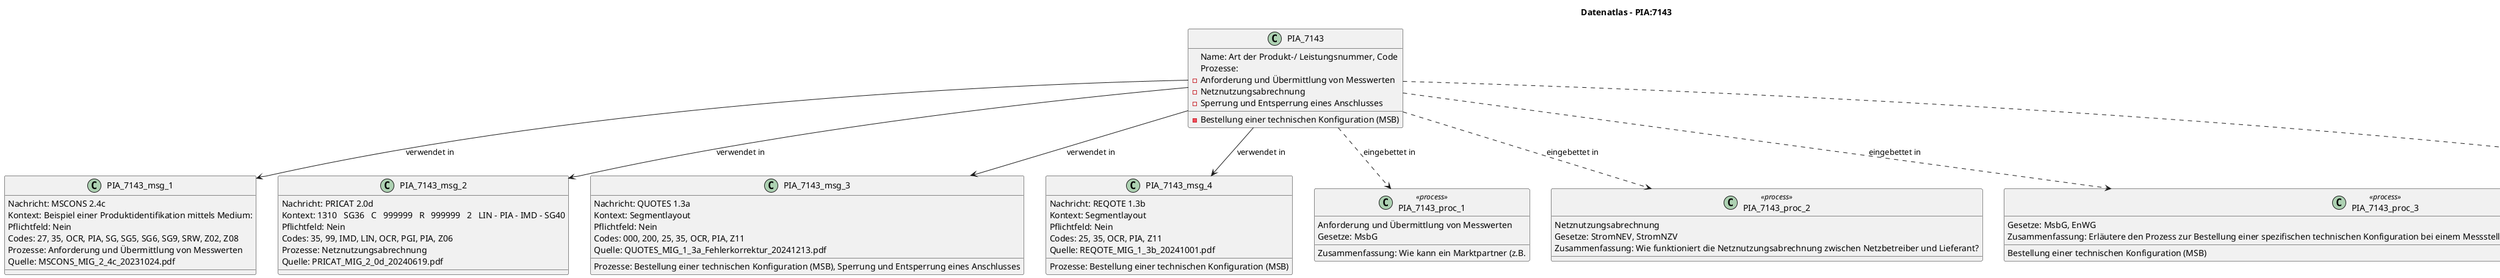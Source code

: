 @startuml
title Datenatlas – PIA:7143
class PIA_7143 {
  Name: Art der Produkt-/ Leistungsnummer, Code
  Prozesse:
    - Anforderung und Übermittlung von Messwerten
    - Netznutzungsabrechnung
    - Bestellung einer technischen Konfiguration (MSB)
    - Sperrung und Entsperrung eines Anschlusses
}
class PIA_7143_msg_1 {
  Nachricht: MSCONS 2.4c
  Kontext: Beispiel einer Produktidentifikation mittels Medium:
  Pflichtfeld: Nein
  Codes: 27, 35, OCR, PIA, SG, SG5, SG6, SG9, SRW, Z02, Z08
  Prozesse: Anforderung und Übermittlung von Messwerten
  Quelle: MSCONS_MIG_2_4c_20231024.pdf
}
PIA_7143 --> PIA_7143_msg_1 : verwendet in
class PIA_7143_msg_2 {
  Nachricht: PRICAT 2.0d
  Kontext: 1310   SG36   C   999999   R   999999   2   LIN - PIA - IMD - SG40
  Pflichtfeld: Nein
  Codes: 35, 99, IMD, LIN, OCR, PGI, PIA, Z06
  Prozesse: Netznutzungsabrechnung
  Quelle: PRICAT_MIG_2_0d_20240619.pdf
}
PIA_7143 --> PIA_7143_msg_2 : verwendet in
class PIA_7143_msg_3 {
  Nachricht: QUOTES 1.3a
  Kontext: Segmentlayout
  Pflichtfeld: Nein
  Codes: 000, 200, 25, 35, OCR, PIA, Z11
  Prozesse: Bestellung einer technischen Konfiguration (MSB), Sperrung und Entsperrung eines Anschlusses
  Quelle: QUOTES_MIG_1_3a_Fehlerkorrektur_20241213.pdf
}
PIA_7143 --> PIA_7143_msg_3 : verwendet in
class PIA_7143_msg_4 {
  Nachricht: REQOTE 1.3b
  Kontext: Segmentlayout
  Pflichtfeld: Nein
  Codes: 25, 35, OCR, PIA, Z11
  Prozesse: Bestellung einer technischen Konfiguration (MSB)
  Quelle: REQOTE_MIG_1_3b_20241001.pdf
}
PIA_7143 --> PIA_7143_msg_4 : verwendet in
class PIA_7143_proc_1 <<process>> {
  Anforderung und Übermittlung von Messwerten
  Gesetze: MsbG
  Zusammenfassung: Wie kann ein Marktpartner (z.B.
}
PIA_7143 ..> PIA_7143_proc_1 : eingebettet in
class PIA_7143_proc_2 <<process>> {
  Netznutzungsabrechnung
  Gesetze: StromNEV, StromNZV
  Zusammenfassung: Wie funktioniert die Netznutzungsabrechnung zwischen Netzbetreiber und Lieferant?
}
PIA_7143 ..> PIA_7143_proc_2 : eingebettet in
class PIA_7143_proc_3 <<process>> {
  Bestellung einer technischen Konfiguration (MSB)
  Gesetze: MsbG, EnWG
  Zusammenfassung: Erläutere den Prozess zur Bestellung einer spezifischen technischen Konfiguration bei einem Messstellenbetreiber, beispielsweise für ein intelligentes Messsystem.
}
PIA_7143 ..> PIA_7143_proc_3 : eingebettet in
class PIA_7143_proc_4 <<process>> {
  Sperrung und Entsperrung eines Anschlusses
  Gesetze: StromGVV
  Zusammenfassung: Beschreibe den End-to-End-Prozess für die Sperrung und Wiederherstellung eines Netzanschlusses.
}
PIA_7143 ..> PIA_7143_proc_4 : eingebettet in
@enduml